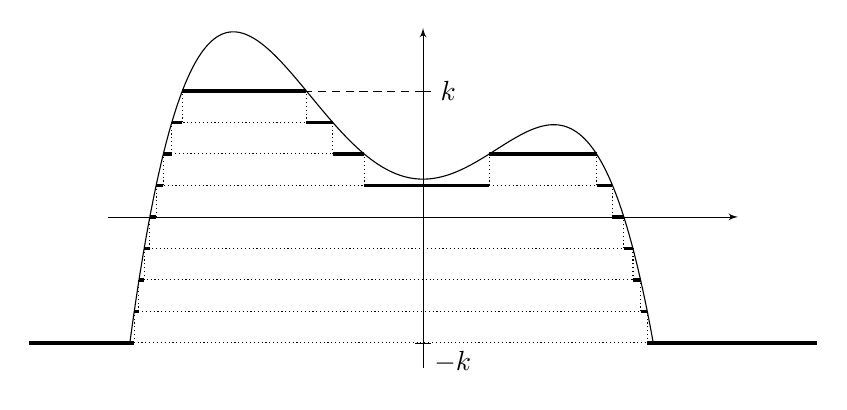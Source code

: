 \begin{tikzpicture}[yscale=1.6, xscale=2]
  \draw[-latex',very thin] (-2,0)--(2,0);
  \draw[-latex',very thin] (0,-1.2)--(0,1.5);

  \foreach \x in {-1, 1 } do 
  {
    \draw[very thin] (0.05,\x)--(-0.05, \x);
  };

  \draw (0.01,-1.15) node[right] {$-k$};
  \draw (0.05,1) node[right] {$k$};
  \draw[very thin, densely dashed] (0,1)--(-0.741,1);

\draw[domain=-1.862:1.462, samples=200] plot ({\x},{0.7*(-\x*\x*\x*\x -
  0.5*\x*\x*\x + 2*\x*\x) + 0.3});
\draw[densely dotted] (-1.862,-1)--(1.462,-1);
\draw[densely dotted] (-1.834,-0.75)--(1.424,-0.75);
\draw[densely dotted] (-1.804,-0.5)--(1.381,-0.5);
\draw[densely dotted] (-1.771,-0.25)--(1.333,-0.25);
\draw[densely dotted] (-1.595,0.75)--(-0.573,0.75);
\draw[densely dotted] (-1.649,0.5)--(-0.374,0.5);
\draw[densely dotted] (-1.695,0.25)--(1.203,0.25);

\draw[very thick] (-1.834,-1)--(-2.5,-1);
\draw[very thick] (2.5,-1)--(1.424,-1);
\draw[very thick] (-1.834,-0.75)--(-1.804,-0.75);
\draw[very thick] (1.381,-0.75)--(1.424,-0.75);
\draw[very thick] (-1.804,-0.5)--(-1.771,-0.5);
\draw[very thick] (1.333,-0.5)--(1.381,-0.5);
\draw[very thick] (-1.771,-0.25)--(-1.735,-0.25);
\draw[very thick] (1.275,-0.25)--(1.333,-0.25);
\draw[very thick] (-1.695,0)--(-1.735,0);
\draw[very thick] (1.275,0)--(1.203,0);
\draw[very thick] (-1.695,0.25)--(-1.649,0.25);
\draw[very thick] (1.102,0.25)--(1.203,0.25);
\draw[very thick] (-0.374,0.25)--(.420961,0.25);
\draw[very thick] (-1.649,0.5)--(-1.595,0.5);
\draw[very thick] (-0.573,0.5)--(-0.374,0.5);
\draw[very thick] (0.421,0.5)--(1.102,0.5);
\draw[very thick] (-1.595,0.75)--(-1.528,0.75);
\draw[very thick] (-0.741,0.75)--(-0.573,0.75);
\draw[very thick] (-1.528,1)--(-0.741,1);

\draw[densely dotted] (-1.834,-1)--(-1.834,-.75);
\draw[densely dotted] (1.424,-1)--(1.424,-.75);
\draw[densely dotted] (-1.804,-.75)--(-1.804,-.5);
\draw[densely dotted] (1.381,-.75)--(1.381,-.5);
\draw[densely dotted] (-1.771,-.5)--(-1.771,-.25);
\draw[densely dotted] (1.333,-.5)--(1.333,-.25);
\draw[densely dotted] (-1.735,-.25)--(-1.735,0);
\draw[densely dotted] (1.275,-.25)--(1.275,0);
\draw[densely dotted] (-1.695,0)--(-1.695,0.25);
\draw[densely dotted] (1.203,0)--(1.203,0.25);
\draw[densely dotted] (-1.649,0.25)--(-1.649,0.5);
\draw[densely dotted] (-0.374,0.25)--(-0.374,0.5);
\draw[densely dotted] (0.421,0.25)--(0.421,0.5);
\draw[densely dotted] (1.102,0.25)--(1.102,0.5);
\draw[densely dotted] (-1.595,0.5)--(-1.595,0.75);
\draw[densely dotted] (-0.573,0.5)--(-0.573,0.75);
\draw[densely dotted] (-1.528,0.75)--(-1.528,1);
\draw[densely dotted] (-0.741,0.75)--(-0.741,1);

\end{tikzpicture}
